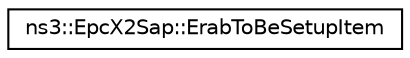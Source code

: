 digraph "Graphical Class Hierarchy"
{
 // LATEX_PDF_SIZE
  edge [fontname="Helvetica",fontsize="10",labelfontname="Helvetica",labelfontsize="10"];
  node [fontname="Helvetica",fontsize="10",shape=record];
  rankdir="LR";
  Node0 [label="ns3::EpcX2Sap::ErabToBeSetupItem",height=0.2,width=0.4,color="black", fillcolor="white", style="filled",URL="$structns3_1_1_epc_x2_sap_1_1_erab_to_be_setup_item.html",tooltip="E-RABs to be setup item as it is used in the HANDOVER REQUEST message."];
}
